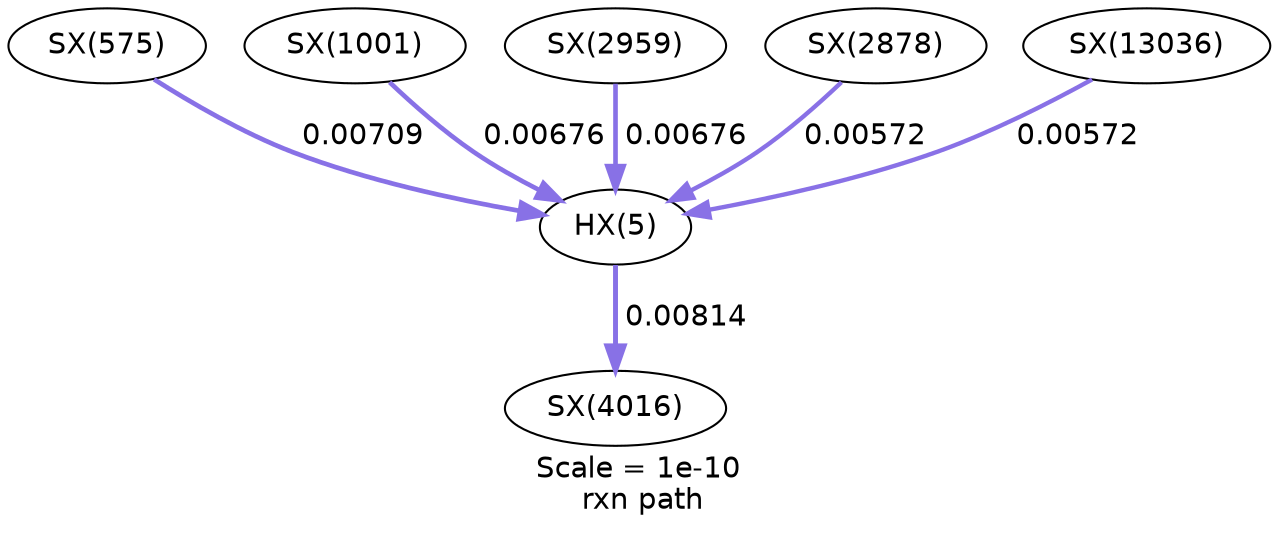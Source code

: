 digraph reaction_paths {
center=1;
s121 -> s48[fontname="Helvetica", style="setlinewidth(2.26)", arrowsize=1.13, color="0.7, 0.507, 0.9"
, label=" 0.00709"];
s133 -> s48[fontname="Helvetica", style="setlinewidth(2.23)", arrowsize=1.11, color="0.7, 0.507, 0.9"
, label=" 0.00676"];
s158 -> s48[fontname="Helvetica", style="setlinewidth(2.23)", arrowsize=1.11, color="0.7, 0.507, 0.9"
, label=" 0.00676"];
s157 -> s48[fontname="Helvetica", style="setlinewidth(2.1)", arrowsize=1.05, color="0.7, 0.506, 0.9"
, label=" 0.00572"];
s184 -> s48[fontname="Helvetica", style="setlinewidth(2.1)", arrowsize=1.05, color="0.7, 0.506, 0.9"
, label=" 0.00572"];
s48 -> s169[fontname="Helvetica", style="setlinewidth(2.37)", arrowsize=1.18, color="0.7, 0.508, 0.9"
, label=" 0.00814"];
s48 [ fontname="Helvetica", label="HX(5)"];
s121 [ fontname="Helvetica", label="SX(575)"];
s133 [ fontname="Helvetica", label="SX(1001)"];
s157 [ fontname="Helvetica", label="SX(2878)"];
s158 [ fontname="Helvetica", label="SX(2959)"];
s169 [ fontname="Helvetica", label="SX(4016)"];
s184 [ fontname="Helvetica", label="SX(13036)"];
 label = "Scale = 1e-10\l rxn path";
 fontname = "Helvetica";
}
